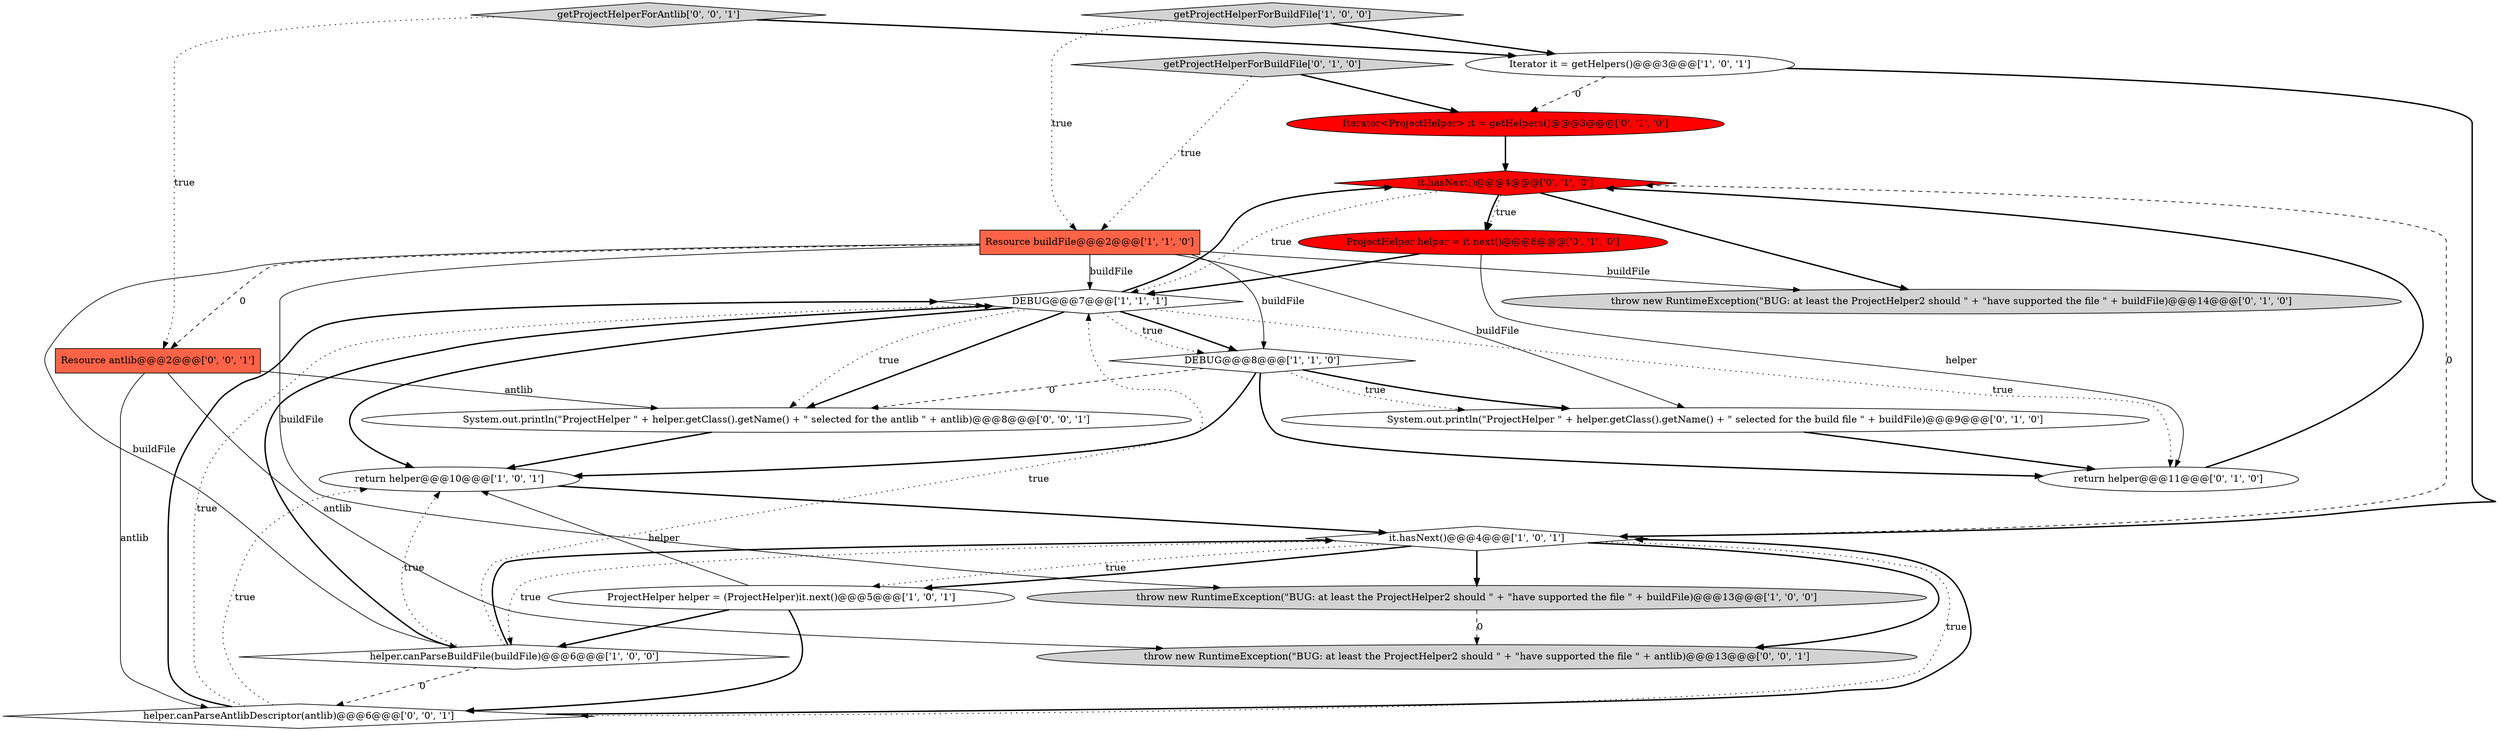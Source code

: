digraph {
14 [style = filled, label = "it.hasNext()@@@4@@@['0', '1', '0']", fillcolor = red, shape = diamond image = "AAA1AAABBB2BBB"];
15 [style = filled, label = "ProjectHelper helper = it.next()@@@6@@@['0', '1', '0']", fillcolor = red, shape = ellipse image = "AAA1AAABBB2BBB"];
4 [style = filled, label = "Iterator it = getHelpers()@@@3@@@['1', '0', '1']", fillcolor = white, shape = ellipse image = "AAA0AAABBB1BBB"];
12 [style = filled, label = "Iterator<ProjectHelper> it = getHelpers()@@@3@@@['0', '1', '0']", fillcolor = red, shape = ellipse image = "AAA1AAABBB2BBB"];
21 [style = filled, label = "getProjectHelperForAntlib['0', '0', '1']", fillcolor = lightgray, shape = diamond image = "AAA0AAABBB3BBB"];
0 [style = filled, label = "Resource buildFile@@@2@@@['1', '1', '0']", fillcolor = tomato, shape = box image = "AAA0AAABBB1BBB"];
8 [style = filled, label = "helper.canParseBuildFile(buildFile)@@@6@@@['1', '0', '0']", fillcolor = white, shape = diamond image = "AAA0AAABBB1BBB"];
10 [style = filled, label = "getProjectHelperForBuildFile['0', '1', '0']", fillcolor = lightgray, shape = diamond image = "AAA0AAABBB2BBB"];
18 [style = filled, label = "System.out.println(\"ProjectHelper \" + helper.getClass().getName() + \" selected for the antlib \" + antlib)@@@8@@@['0', '0', '1']", fillcolor = white, shape = ellipse image = "AAA0AAABBB3BBB"];
9 [style = filled, label = "throw new RuntimeException(\"BUG: at least the ProjectHelper2 should \" + \"have supported the file \" + buildFile)@@@13@@@['1', '0', '0']", fillcolor = lightgray, shape = ellipse image = "AAA0AAABBB1BBB"];
17 [style = filled, label = "Resource antlib@@@2@@@['0', '0', '1']", fillcolor = tomato, shape = box image = "AAA0AAABBB3BBB"];
11 [style = filled, label = "return helper@@@11@@@['0', '1', '0']", fillcolor = white, shape = ellipse image = "AAA0AAABBB2BBB"];
20 [style = filled, label = "helper.canParseAntlibDescriptor(antlib)@@@6@@@['0', '0', '1']", fillcolor = white, shape = diamond image = "AAA0AAABBB3BBB"];
16 [style = filled, label = "System.out.println(\"ProjectHelper \" + helper.getClass().getName() + \" selected for the build file \" + buildFile)@@@9@@@['0', '1', '0']", fillcolor = white, shape = ellipse image = "AAA0AAABBB2BBB"];
1 [style = filled, label = "DEBUG@@@7@@@['1', '1', '1']", fillcolor = white, shape = diamond image = "AAA0AAABBB1BBB"];
19 [style = filled, label = "throw new RuntimeException(\"BUG: at least the ProjectHelper2 should \" + \"have supported the file \" + antlib)@@@13@@@['0', '0', '1']", fillcolor = lightgray, shape = ellipse image = "AAA0AAABBB3BBB"];
2 [style = filled, label = "return helper@@@10@@@['1', '0', '1']", fillcolor = white, shape = ellipse image = "AAA0AAABBB1BBB"];
5 [style = filled, label = "ProjectHelper helper = (ProjectHelper)it.next()@@@5@@@['1', '0', '1']", fillcolor = white, shape = ellipse image = "AAA0AAABBB1BBB"];
3 [style = filled, label = "getProjectHelperForBuildFile['1', '0', '0']", fillcolor = lightgray, shape = diamond image = "AAA0AAABBB1BBB"];
13 [style = filled, label = "throw new RuntimeException(\"BUG: at least the ProjectHelper2 should \" + \"have supported the file \" + buildFile)@@@14@@@['0', '1', '0']", fillcolor = lightgray, shape = ellipse image = "AAA0AAABBB2BBB"];
7 [style = filled, label = "it.hasNext()@@@4@@@['1', '0', '1']", fillcolor = white, shape = diamond image = "AAA0AAABBB1BBB"];
6 [style = filled, label = "DEBUG@@@8@@@['1', '1', '0']", fillcolor = white, shape = diamond image = "AAA0AAABBB1BBB"];
5->8 [style = bold, label=""];
17->19 [style = solid, label="antlib"];
16->11 [style = bold, label=""];
5->20 [style = bold, label=""];
11->14 [style = bold, label=""];
8->2 [style = dotted, label="true"];
7->14 [style = dashed, label="0"];
1->11 [style = dotted, label="true"];
0->8 [style = solid, label="buildFile"];
8->20 [style = dashed, label="0"];
0->1 [style = solid, label="buildFile"];
1->18 [style = bold, label=""];
21->17 [style = dotted, label="true"];
20->1 [style = bold, label=""];
18->2 [style = bold, label=""];
0->17 [style = dashed, label="0"];
3->4 [style = bold, label=""];
4->7 [style = bold, label=""];
8->7 [style = bold, label=""];
4->12 [style = dashed, label="0"];
7->5 [style = dotted, label="true"];
6->2 [style = bold, label=""];
7->20 [style = dotted, label="true"];
1->18 [style = dotted, label="true"];
7->9 [style = bold, label=""];
8->1 [style = bold, label=""];
8->1 [style = dotted, label="true"];
6->18 [style = dashed, label="0"];
14->15 [style = dotted, label="true"];
9->19 [style = dashed, label="0"];
7->5 [style = bold, label=""];
1->6 [style = bold, label=""];
20->1 [style = dotted, label="true"];
17->20 [style = solid, label="antlib"];
0->9 [style = solid, label="buildFile"];
6->16 [style = bold, label=""];
10->12 [style = bold, label=""];
5->2 [style = solid, label="helper"];
6->11 [style = bold, label=""];
0->13 [style = solid, label="buildFile"];
12->14 [style = bold, label=""];
3->0 [style = dotted, label="true"];
15->11 [style = solid, label="helper"];
0->16 [style = solid, label="buildFile"];
10->0 [style = dotted, label="true"];
1->6 [style = dotted, label="true"];
20->2 [style = dotted, label="true"];
14->15 [style = bold, label=""];
1->2 [style = bold, label=""];
1->14 [style = bold, label=""];
14->1 [style = dotted, label="true"];
2->7 [style = bold, label=""];
14->13 [style = bold, label=""];
20->7 [style = bold, label=""];
7->8 [style = dotted, label="true"];
7->19 [style = bold, label=""];
0->6 [style = solid, label="buildFile"];
17->18 [style = solid, label="antlib"];
6->16 [style = dotted, label="true"];
21->4 [style = bold, label=""];
15->1 [style = bold, label=""];
}
